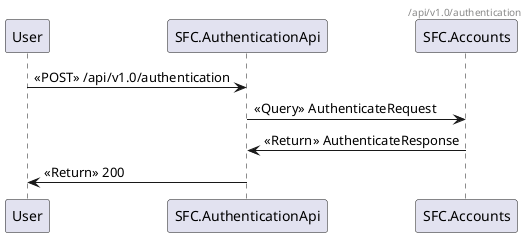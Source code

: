 @startuml
header /api/v1.0/authentication
User -> SFC.AuthenticationApi : <<POST>> /api/v1.0/authentication
SFC.AuthenticationApi -> SFC.Accounts : <<Query>> AuthenticateRequest
SFC.Accounts -> SFC.AuthenticationApi : <<Return>> AuthenticateResponse
SFC.AuthenticationApi -> User: <<Return>> 200
@enduml
